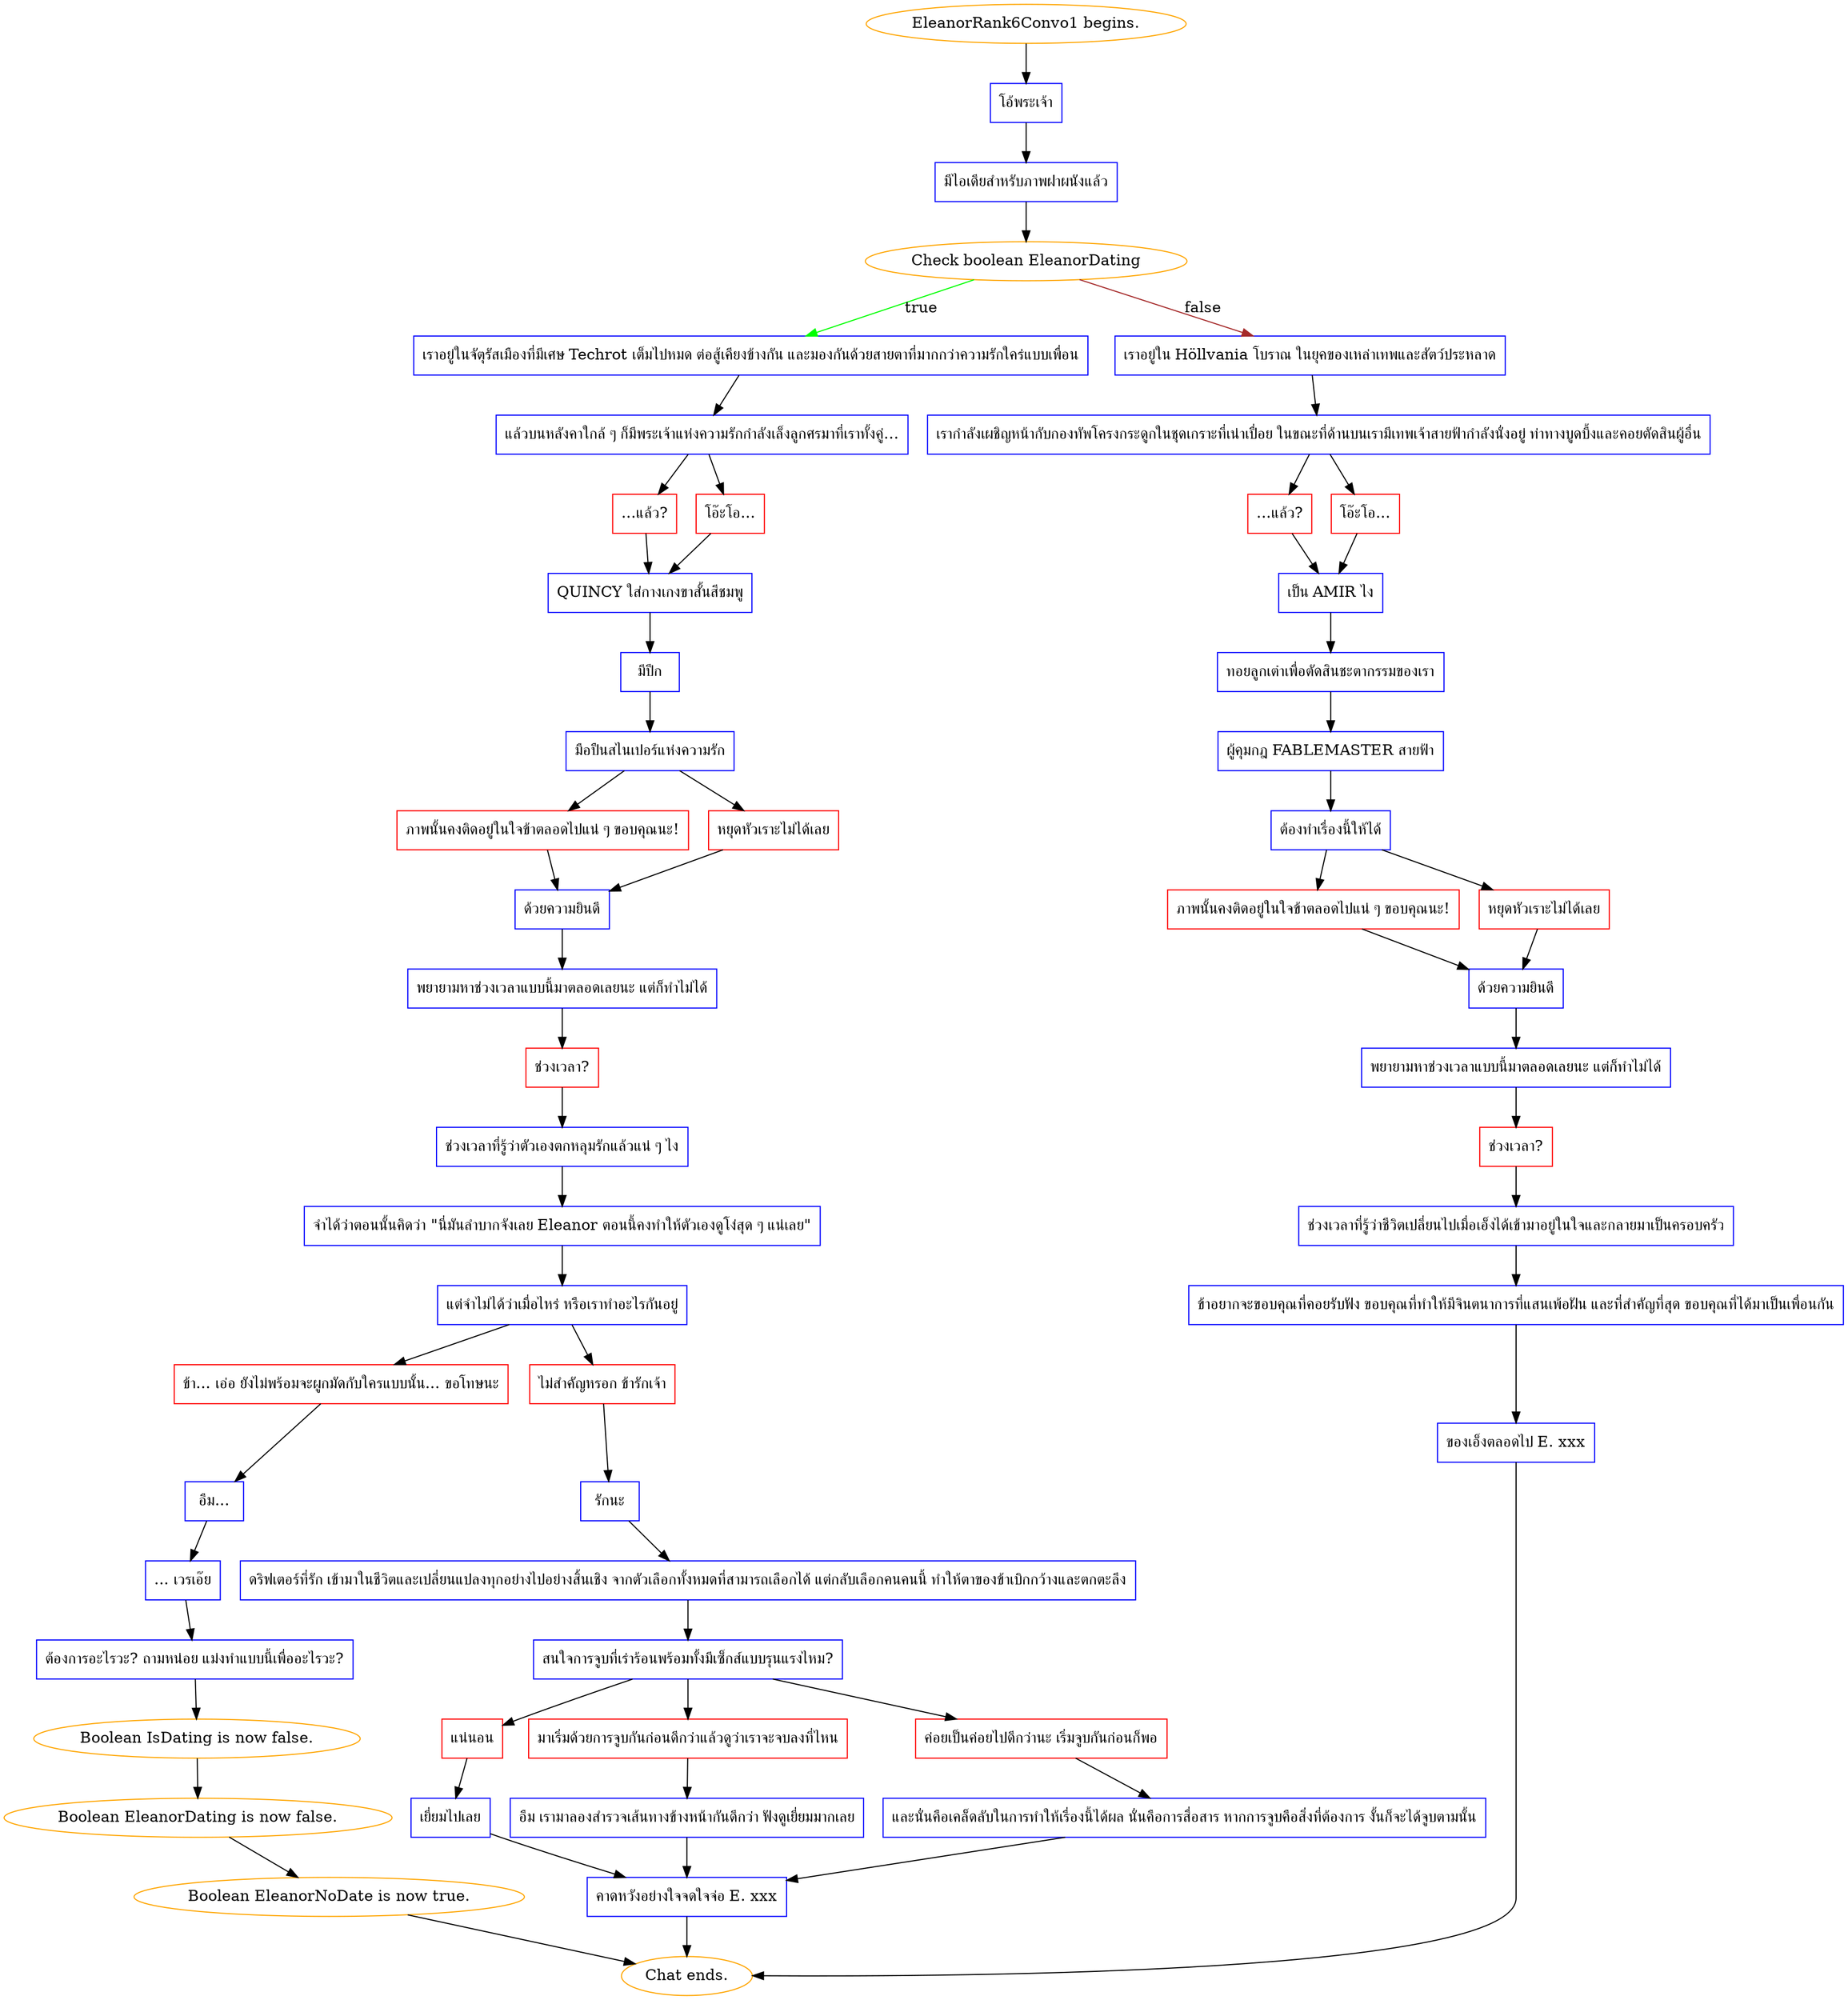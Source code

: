 digraph {
	"EleanorRank6Convo1 begins." [color=orange];
		"EleanorRank6Convo1 begins." -> j720811504;
	j720811504 [label="โอ้พระเจ้า",shape=box,color=blue];
		j720811504 -> j136326710;
	j136326710 [label="มีไอเดียสำหรับภาพฝาผนังแล้ว",shape=box,color=blue];
		j136326710 -> j301208063;
	j301208063 [label="Check boolean EleanorDating",color=orange];
		j301208063 -> j4243407693 [label=true,color=green];
		j301208063 -> j1324345150 [label=false,color=brown];
	j4243407693 [label="เราอยู่ในจัตุรัสเมืองที่มีเศษ Techrot เต็มไปหมด ต่อสู้เคียงข้างกัน และมองกันด้วยสายตาที่มากกว่าความรักใคร่แบบเพื่อน",shape=box,color=blue];
		j4243407693 -> j1129291760;
	j1324345150 [label="เราอยู่ใน Höllvania โบราณ ในยุคของเหล่าเทพและสัตว์ประหลาด",shape=box,color=blue];
		j1324345150 -> j552211406;
	j1129291760 [label="แล้วบนหลังคาใกล้ ๆ ก็มีพระเจ้าแห่งความรักกำลังเล็งลูกศรมาที่เราทั้งคู่…",shape=box,color=blue];
		j1129291760 -> j2299577266;
		j1129291760 -> j3636241486;
	j552211406 [label="เรากำลังเผชิญหน้ากับกองทัพโครงกระดูกในชุดเกราะที่เน่าเปื่อย ในขณะที่ด้านบนเรามีเทพเจ้าสายฟ้ากำลังนั่งอยู่ ท่าทางบูดบึ้งและคอยตัดสินผู้อื่น",shape=box,color=blue];
		j552211406 -> j994982700;
		j552211406 -> j1232921591;
	j2299577266 [label="...แล้ว?",shape=box,color=red];
		j2299577266 -> j2640430756;
	j3636241486 [label="โอ๊ะโอ...",shape=box,color=red];
		j3636241486 -> j2640430756;
	j994982700 [label="...แล้ว?",shape=box,color=red];
		j994982700 -> j2690678653;
	j1232921591 [label="โอ๊ะโอ...",shape=box,color=red];
		j1232921591 -> j2690678653;
	j2640430756 [label="QUINCY ใส่กางเกงขาสั้นสีชมพู",shape=box,color=blue];
		j2640430756 -> j263847350;
	j2690678653 [label="เป็น AMIR ไง",shape=box,color=blue];
		j2690678653 -> j4012276240;
	j263847350 [label="มีปีก",shape=box,color=blue];
		j263847350 -> j933262566;
	j4012276240 [label="ทอยลูกเต๋าเพื่อตัดสินชะตากรรมของเรา",shape=box,color=blue];
		j4012276240 -> j3062705121;
	j933262566 [label="มือปืนสไนเปอร์แห่งความรัก",shape=box,color=blue];
		j933262566 -> j2698295073;
		j933262566 -> j1730153080;
	j3062705121 [label="ผู้คุมกฎ FABLEMASTER สายฟ้า",shape=box,color=blue];
		j3062705121 -> j1525263832;
	j2698295073 [label="ภาพนั้นคงติดอยู่ในใจข้าตลอดไปแน่ ๆ ขอบคุณนะ!",shape=box,color=red];
		j2698295073 -> j181381469;
	j1730153080 [label="หยุดหัวเราะไม่ได้เลย",shape=box,color=red];
		j1730153080 -> j181381469;
	j1525263832 [label="ต้องทำเรื่องนี้ให้ได้",shape=box,color=blue];
		j1525263832 -> j3704460034;
		j1525263832 -> j3902402723;
	j181381469 [label="ด้วยความยินดี",shape=box,color=blue];
		j181381469 -> j752539902;
	j3704460034 [label="ภาพนั้นคงติดอยู่ในใจข้าตลอดไปแน่ ๆ ขอบคุณนะ!",shape=box,color=red];
		j3704460034 -> j1162287970;
	j3902402723 [label="หยุดหัวเราะไม่ได้เลย",shape=box,color=red];
		j3902402723 -> j1162287970;
	j752539902 [label="พยายามหาช่วงเวลาแบบนี้มาตลอดเลยนะ แต่ก็ทำไม่ได้",shape=box,color=blue];
		j752539902 -> j3839128610;
	j1162287970 [label="ด้วยความยินดี",shape=box,color=blue];
		j1162287970 -> j3708159412;
	j3839128610 [label="ช่วงเวลา?",shape=box,color=red];
		j3839128610 -> j104402243;
	j3708159412 [label="พยายามหาช่วงเวลาแบบนี้มาตลอดเลยนะ แต่ก็ทำไม่ได้",shape=box,color=blue];
		j3708159412 -> j3848272248;
	j104402243 [label="ช่วงเวลาที่รู้ว่าตัวเองตกหลุมรักแล้วแน่ ๆ ไง",shape=box,color=blue];
		j104402243 -> j3310640812;
	j3848272248 [label="ช่วงเวลา?",shape=box,color=red];
		j3848272248 -> j2119403677;
	j3310640812 [label="จำได้ว่าตอนนั้นคิดว่า \"นี่มันลำบากจังเลย Eleanor ตอนนี้คงทำให้ตัวเองดูโง่สุด ๆ แน่เลย\"",shape=box,color=blue];
		j3310640812 -> j1994810160;
	j2119403677 [label="ช่วงเวลาที่รู้ว่าชีวิตเปลี่ยนไปเมื่อเอ็งได้เข้ามาอยู่ในใจและกลายมาเป็นครอบครัว",shape=box,color=blue];
		j2119403677 -> j3030601840;
	j1994810160 [label="แต่จำไม่ได้ว่าเมื่อไหร่ หรือเราทำอะไรกันอยู่",shape=box,color=blue];
		j1994810160 -> j650932619;
		j1994810160 -> j2637009751;
	j3030601840 [label="ข้าอยากจะขอบคุณที่คอยรับฟัง ขอบคุณที่ทำให้มีจินตนาการที่แสนเพ้อฝัน และที่สำคัญที่สุด ขอบคุณที่ได้มาเป็นเพื่อนกัน",shape=box,color=blue];
		j3030601840 -> j934433295;
	j650932619 [label="ข้า... เอ่อ ยังไม่พร้อมจะผูกมัดกับใครแบบนั้น... ขอโทษนะ",shape=box,color=red];
		j650932619 -> j2371957138;
	j2637009751 [label="ไม่สำคัญหรอก ข้ารักเจ้า",shape=box,color=red];
		j2637009751 -> j460455434;
	j934433295 [label="ของเอ็งตลอดไป E. xxx",shape=box,color=blue];
		j934433295 -> "Chat ends.";
	j2371957138 [label="อืม...",shape=box,color=blue];
		j2371957138 -> j2577507835;
	j460455434 [label="รักนะ",shape=box,color=blue];
		j460455434 -> j1283092485;
	"Chat ends." [color=orange];
	j2577507835 [label="... เวรเอ๊ย",shape=box,color=blue];
		j2577507835 -> j2890253419;
	j1283092485 [label="ดริฟเตอร์ที่รัก เข้ามาในชีวิตและเปลี่ยนแปลงทุกอย่างไปอย่างสิ้นเชิง จากตัวเลือกทั้งหมดที่สามารถเลือกได้ แต่กลับเลือกคนคนนี้ ทำให้ตาของข้าเบิกกว้างและตกตะลึง",shape=box,color=blue];
		j1283092485 -> j1774110728;
	j2890253419 [label="ต้องการอะไรวะ? ถามหน่อย แม่งทำแบบนี้เพื่ออะไรวะ?",shape=box,color=blue];
		j2890253419 -> j3127028283;
	j1774110728 [label="สนใจการจูบที่เร่าร้อนพร้อมทั้งมีเซ็กส์แบบรุนแรงไหม?",shape=box,color=blue];
		j1774110728 -> j3761808720;
		j1774110728 -> j4041265526;
		j1774110728 -> j2824277110;
	j3127028283 [label="Boolean IsDating is now false.",color=orange];
		j3127028283 -> j3856107511;
	j3761808720 [label="แน่นอน",shape=box,color=red];
		j3761808720 -> j2195157929;
	j4041265526 [label="มาเริ่มด้วยการจูบกันก่อนดีกว่าแล้วดูว่าเราจะจบลงที่ไหน",shape=box,color=red];
		j4041265526 -> j1625479459;
	j2824277110 [label="ค่อยเป็นค่อยไปดีกว่านะ เริ่มจูบกันก่อนก็พอ",shape=box,color=red];
		j2824277110 -> j236117801;
	j3856107511 [label="Boolean EleanorDating is now false.",color=orange];
		j3856107511 -> j2728200779;
	j2195157929 [label="เยี่ยมไปเลย",shape=box,color=blue];
		j2195157929 -> j2492766837;
	j1625479459 [label="อืม เรามาลองสำรวจเส้นทางข้างหน้ากันดีกว่า ฟังดูเยี่ยมมากเลย",shape=box,color=blue];
		j1625479459 -> j2492766837;
	j236117801 [label="และนั่นคือเคล็ดลับในการทำให้เรื่องนี้ได้ผล นั่นคือการสื่อสาร หากการจูบคือสิ่งที่ต้องการ งั้นก็จะได้จูบตามนั้น",shape=box,color=blue];
		j236117801 -> j2492766837;
	j2728200779 [label="Boolean EleanorNoDate is now true.",color=orange];
		j2728200779 -> "Chat ends.";
	j2492766837 [label="คาดหวังอย่างใจจดใจจ่อ E. xxx",shape=box,color=blue];
		j2492766837 -> "Chat ends.";
}